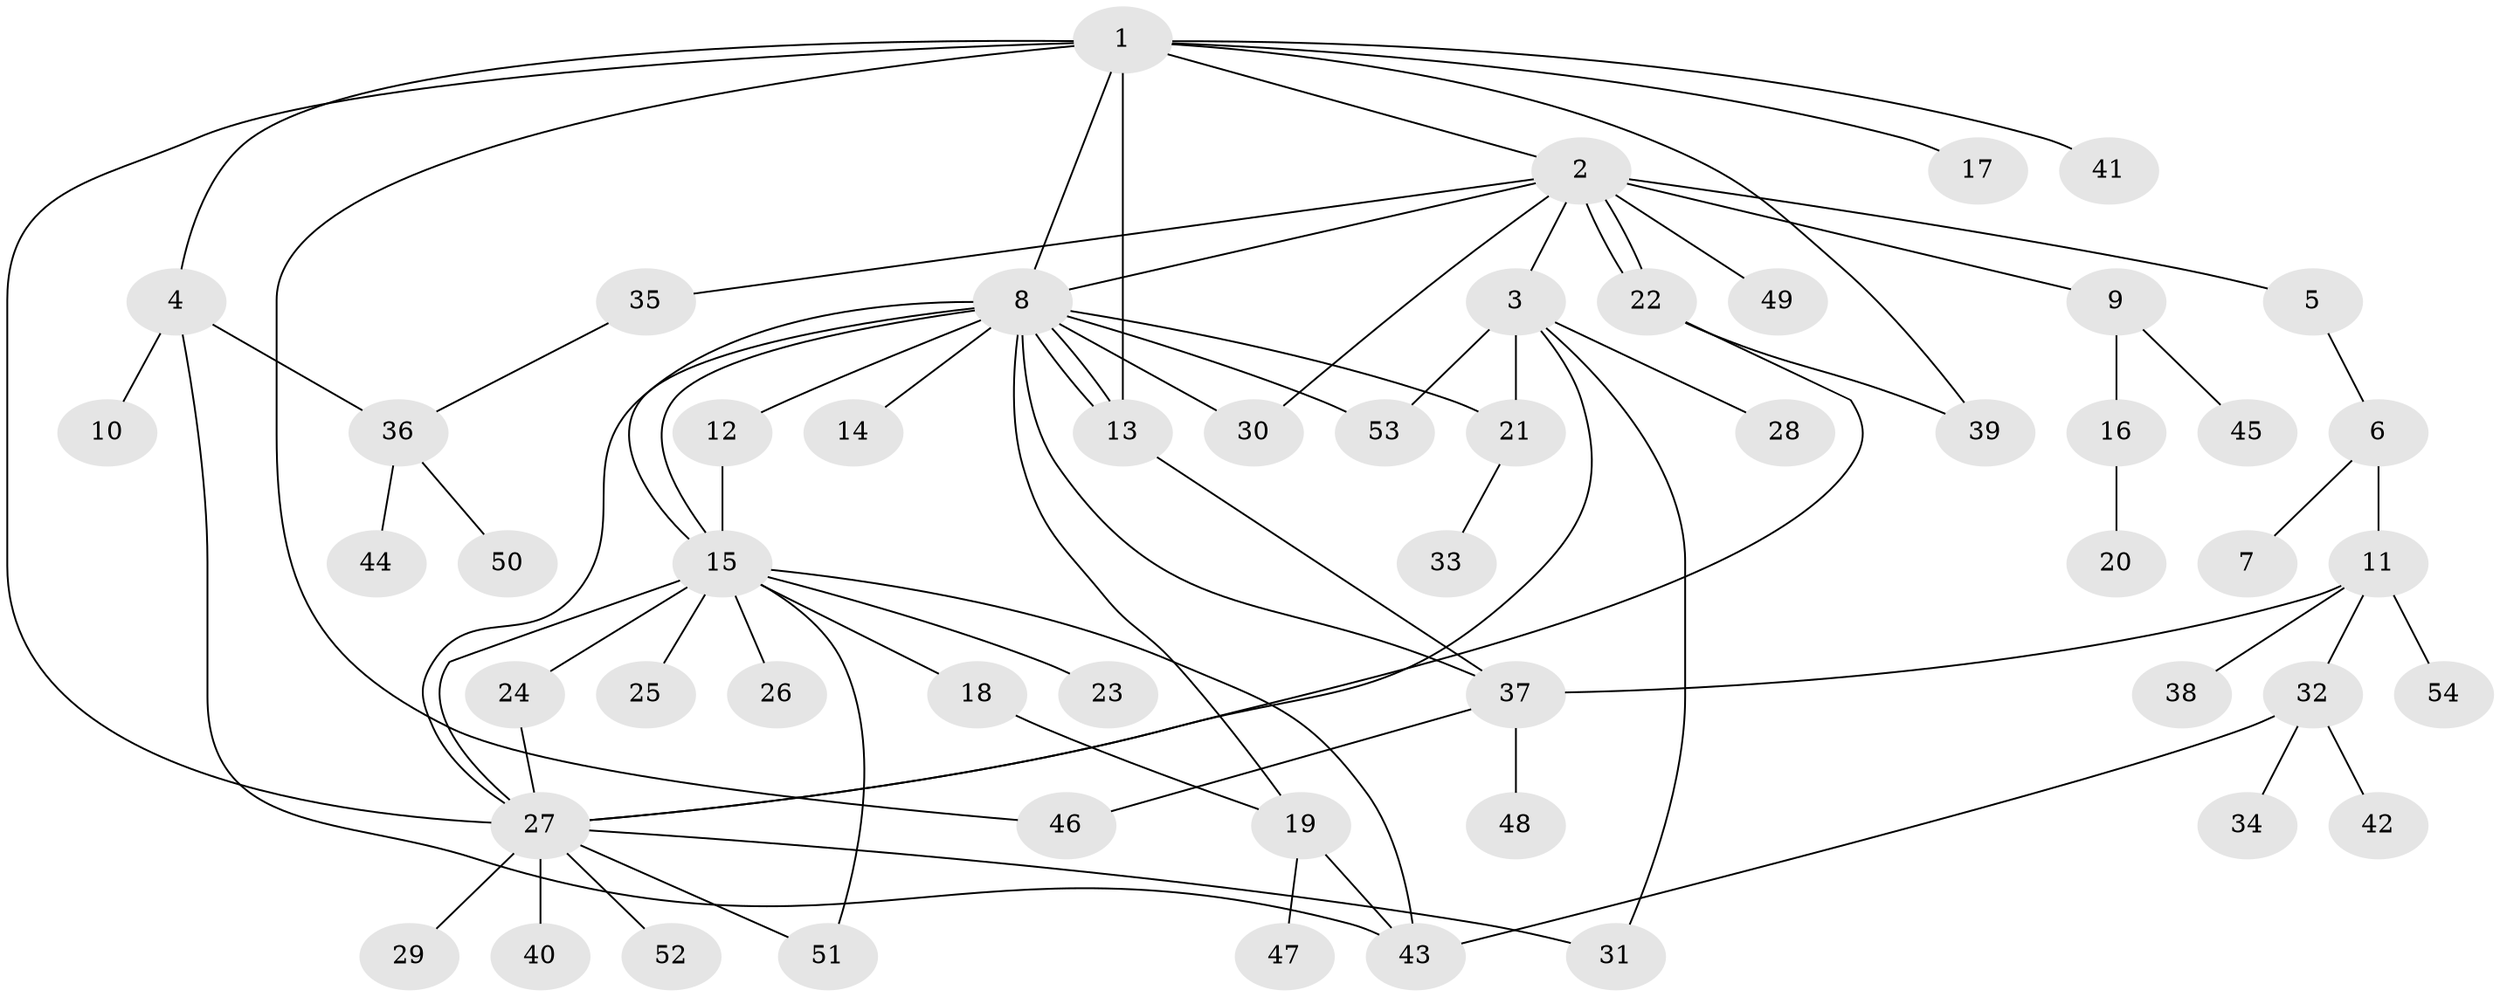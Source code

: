// Generated by graph-tools (version 1.1) at 2025/35/03/09/25 02:35:38]
// undirected, 54 vertices, 78 edges
graph export_dot {
graph [start="1"]
  node [color=gray90,style=filled];
  1;
  2;
  3;
  4;
  5;
  6;
  7;
  8;
  9;
  10;
  11;
  12;
  13;
  14;
  15;
  16;
  17;
  18;
  19;
  20;
  21;
  22;
  23;
  24;
  25;
  26;
  27;
  28;
  29;
  30;
  31;
  32;
  33;
  34;
  35;
  36;
  37;
  38;
  39;
  40;
  41;
  42;
  43;
  44;
  45;
  46;
  47;
  48;
  49;
  50;
  51;
  52;
  53;
  54;
  1 -- 2;
  1 -- 4;
  1 -- 8;
  1 -- 13;
  1 -- 17;
  1 -- 27;
  1 -- 39;
  1 -- 41;
  1 -- 46;
  2 -- 3;
  2 -- 5;
  2 -- 8;
  2 -- 9;
  2 -- 22;
  2 -- 22;
  2 -- 30;
  2 -- 35;
  2 -- 49;
  3 -- 21;
  3 -- 27;
  3 -- 28;
  3 -- 31;
  3 -- 53;
  4 -- 10;
  4 -- 36;
  4 -- 43;
  5 -- 6;
  6 -- 7;
  6 -- 11;
  8 -- 12;
  8 -- 13;
  8 -- 13;
  8 -- 14;
  8 -- 15;
  8 -- 15;
  8 -- 19;
  8 -- 21;
  8 -- 27;
  8 -- 30;
  8 -- 37;
  8 -- 53;
  9 -- 16;
  9 -- 45;
  11 -- 32;
  11 -- 37;
  11 -- 38;
  11 -- 54;
  12 -- 15;
  13 -- 37;
  15 -- 18;
  15 -- 23;
  15 -- 24;
  15 -- 25;
  15 -- 26;
  15 -- 27;
  15 -- 43;
  15 -- 51;
  16 -- 20;
  18 -- 19;
  19 -- 43;
  19 -- 47;
  21 -- 33;
  22 -- 27;
  22 -- 39;
  24 -- 27;
  27 -- 29;
  27 -- 31;
  27 -- 40;
  27 -- 51;
  27 -- 52;
  32 -- 34;
  32 -- 42;
  32 -- 43;
  35 -- 36;
  36 -- 44;
  36 -- 50;
  37 -- 46;
  37 -- 48;
}
